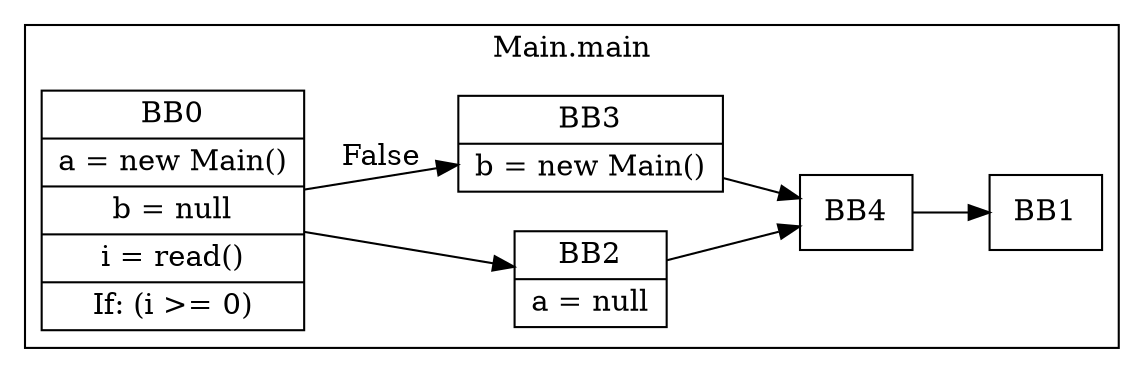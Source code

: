 digraph G {
  graph [ rankdir = "LR" ];
  subgraph cluster_0 {
    label = "Main.main"
    M0_BB0 [
      shape="record"
      label="BB0|a = new Main()|b = null|i = read()|If: (i \>= 0)"
    ];
    M0_BB0 -> M0_BB2;
    M0_BB0 -> M0_BB3 [label="False"];
    M0_BB1 [
      shape="record"
      label="BB1"
    ];
    M0_BB2 [
      shape="record"
      label="BB2|a = null"
    ];
    M0_BB2 -> M0_BB4;
    M0_BB3 [
      shape="record"
      label="BB3|b = new Main()"
    ];
    M0_BB3 -> M0_BB4;
    M0_BB4 [
      shape="record"
      label="BB4"
    ];
    M0_BB4 -> M0_BB1;
  }
}
